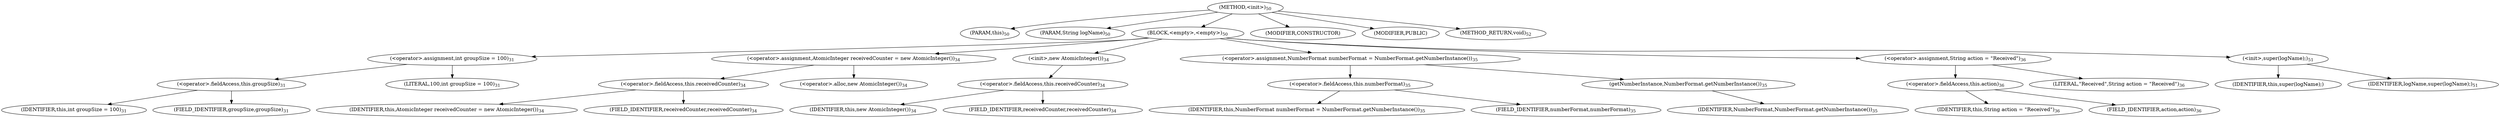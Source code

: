 digraph "&lt;init&gt;" {  
"156" [label = <(METHOD,&lt;init&gt;)<SUB>50</SUB>> ]
"8" [label = <(PARAM,this)<SUB>50</SUB>> ]
"157" [label = <(PARAM,String logName)<SUB>50</SUB>> ]
"158" [label = <(BLOCK,&lt;empty&gt;,&lt;empty&gt;)<SUB>50</SUB>> ]
"159" [label = <(&lt;operator&gt;.assignment,int groupSize = 100)<SUB>31</SUB>> ]
"160" [label = <(&lt;operator&gt;.fieldAccess,this.groupSize)<SUB>31</SUB>> ]
"161" [label = <(IDENTIFIER,this,int groupSize = 100)<SUB>31</SUB>> ]
"162" [label = <(FIELD_IDENTIFIER,groupSize,groupSize)<SUB>31</SUB>> ]
"163" [label = <(LITERAL,100,int groupSize = 100)<SUB>31</SUB>> ]
"164" [label = <(&lt;operator&gt;.assignment,AtomicInteger receivedCounter = new AtomicInteger())<SUB>34</SUB>> ]
"165" [label = <(&lt;operator&gt;.fieldAccess,this.receivedCounter)<SUB>34</SUB>> ]
"166" [label = <(IDENTIFIER,this,AtomicInteger receivedCounter = new AtomicInteger())<SUB>34</SUB>> ]
"167" [label = <(FIELD_IDENTIFIER,receivedCounter,receivedCounter)<SUB>34</SUB>> ]
"168" [label = <(&lt;operator&gt;.alloc,new AtomicInteger())<SUB>34</SUB>> ]
"169" [label = <(&lt;init&gt;,new AtomicInteger())<SUB>34</SUB>> ]
"170" [label = <(&lt;operator&gt;.fieldAccess,this.receivedCounter)<SUB>34</SUB>> ]
"171" [label = <(IDENTIFIER,this,new AtomicInteger())<SUB>34</SUB>> ]
"172" [label = <(FIELD_IDENTIFIER,receivedCounter,receivedCounter)<SUB>34</SUB>> ]
"173" [label = <(&lt;operator&gt;.assignment,NumberFormat numberFormat = NumberFormat.getNumberInstance())<SUB>35</SUB>> ]
"174" [label = <(&lt;operator&gt;.fieldAccess,this.numberFormat)<SUB>35</SUB>> ]
"175" [label = <(IDENTIFIER,this,NumberFormat numberFormat = NumberFormat.getNumberInstance())<SUB>35</SUB>> ]
"176" [label = <(FIELD_IDENTIFIER,numberFormat,numberFormat)<SUB>35</SUB>> ]
"177" [label = <(getNumberInstance,NumberFormat.getNumberInstance())<SUB>35</SUB>> ]
"178" [label = <(IDENTIFIER,NumberFormat,NumberFormat.getNumberInstance())<SUB>35</SUB>> ]
"179" [label = <(&lt;operator&gt;.assignment,String action = &quot;Received&quot;)<SUB>36</SUB>> ]
"180" [label = <(&lt;operator&gt;.fieldAccess,this.action)<SUB>36</SUB>> ]
"181" [label = <(IDENTIFIER,this,String action = &quot;Received&quot;)<SUB>36</SUB>> ]
"182" [label = <(FIELD_IDENTIFIER,action,action)<SUB>36</SUB>> ]
"183" [label = <(LITERAL,&quot;Received&quot;,String action = &quot;Received&quot;)<SUB>36</SUB>> ]
"184" [label = <(&lt;init&gt;,super(logName);)<SUB>51</SUB>> ]
"7" [label = <(IDENTIFIER,this,super(logName);)> ]
"185" [label = <(IDENTIFIER,logName,super(logName);)<SUB>51</SUB>> ]
"186" [label = <(MODIFIER,CONSTRUCTOR)> ]
"187" [label = <(MODIFIER,PUBLIC)> ]
"188" [label = <(METHOD_RETURN,void)<SUB>52</SUB>> ]
  "156" -> "8" 
  "156" -> "157" 
  "156" -> "158" 
  "156" -> "186" 
  "156" -> "187" 
  "156" -> "188" 
  "158" -> "159" 
  "158" -> "164" 
  "158" -> "169" 
  "158" -> "173" 
  "158" -> "179" 
  "158" -> "184" 
  "159" -> "160" 
  "159" -> "163" 
  "160" -> "161" 
  "160" -> "162" 
  "164" -> "165" 
  "164" -> "168" 
  "165" -> "166" 
  "165" -> "167" 
  "169" -> "170" 
  "170" -> "171" 
  "170" -> "172" 
  "173" -> "174" 
  "173" -> "177" 
  "174" -> "175" 
  "174" -> "176" 
  "177" -> "178" 
  "179" -> "180" 
  "179" -> "183" 
  "180" -> "181" 
  "180" -> "182" 
  "184" -> "7" 
  "184" -> "185" 
}
